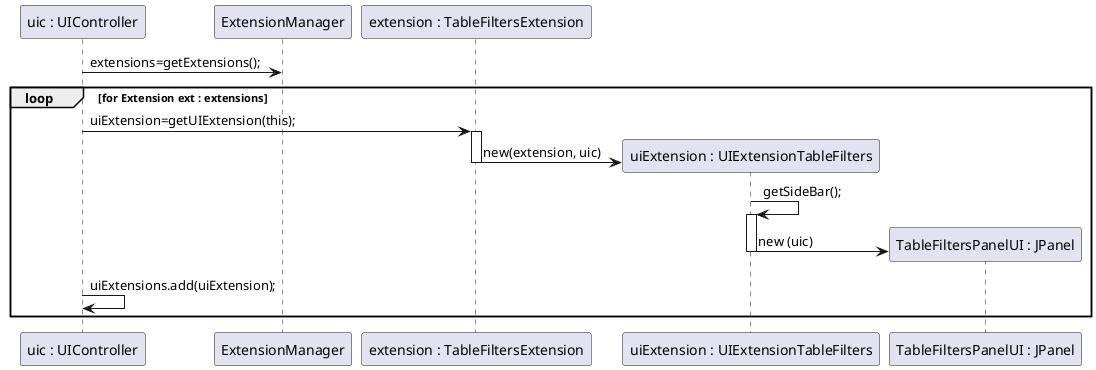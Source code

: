   @startuml doc-files/lang03.3_extension_load.png
  participant "uic : UIController" as UIC
  participant ExtensionManager as ExtM
  participant "extension : TableFiltersExtension" as EExample
  participant "uiExtension : UIExtensionTableFilters" as UIExt
  participant "TableFiltersPanelUI : JPanel" as cp
  UIC -> ExtM : extensions=getExtensions();
  loop for Extension ext : extensions
  	UIC -> EExample : uiExtension=getUIExtension(this);
  	activate EExample
  	create UIExt
  	EExample -> UIExt : new(extension, uic)
  	deactivate EExample
  	UIExt -> UIExt : getSideBar();
  	activate UIExt
  	create cp
  	UIExt -> cp :  new (uic)
  	deactivate UIExt
  	UIC -> UIC : uiExtensions.add(uiExtension);
  end
  @enduml